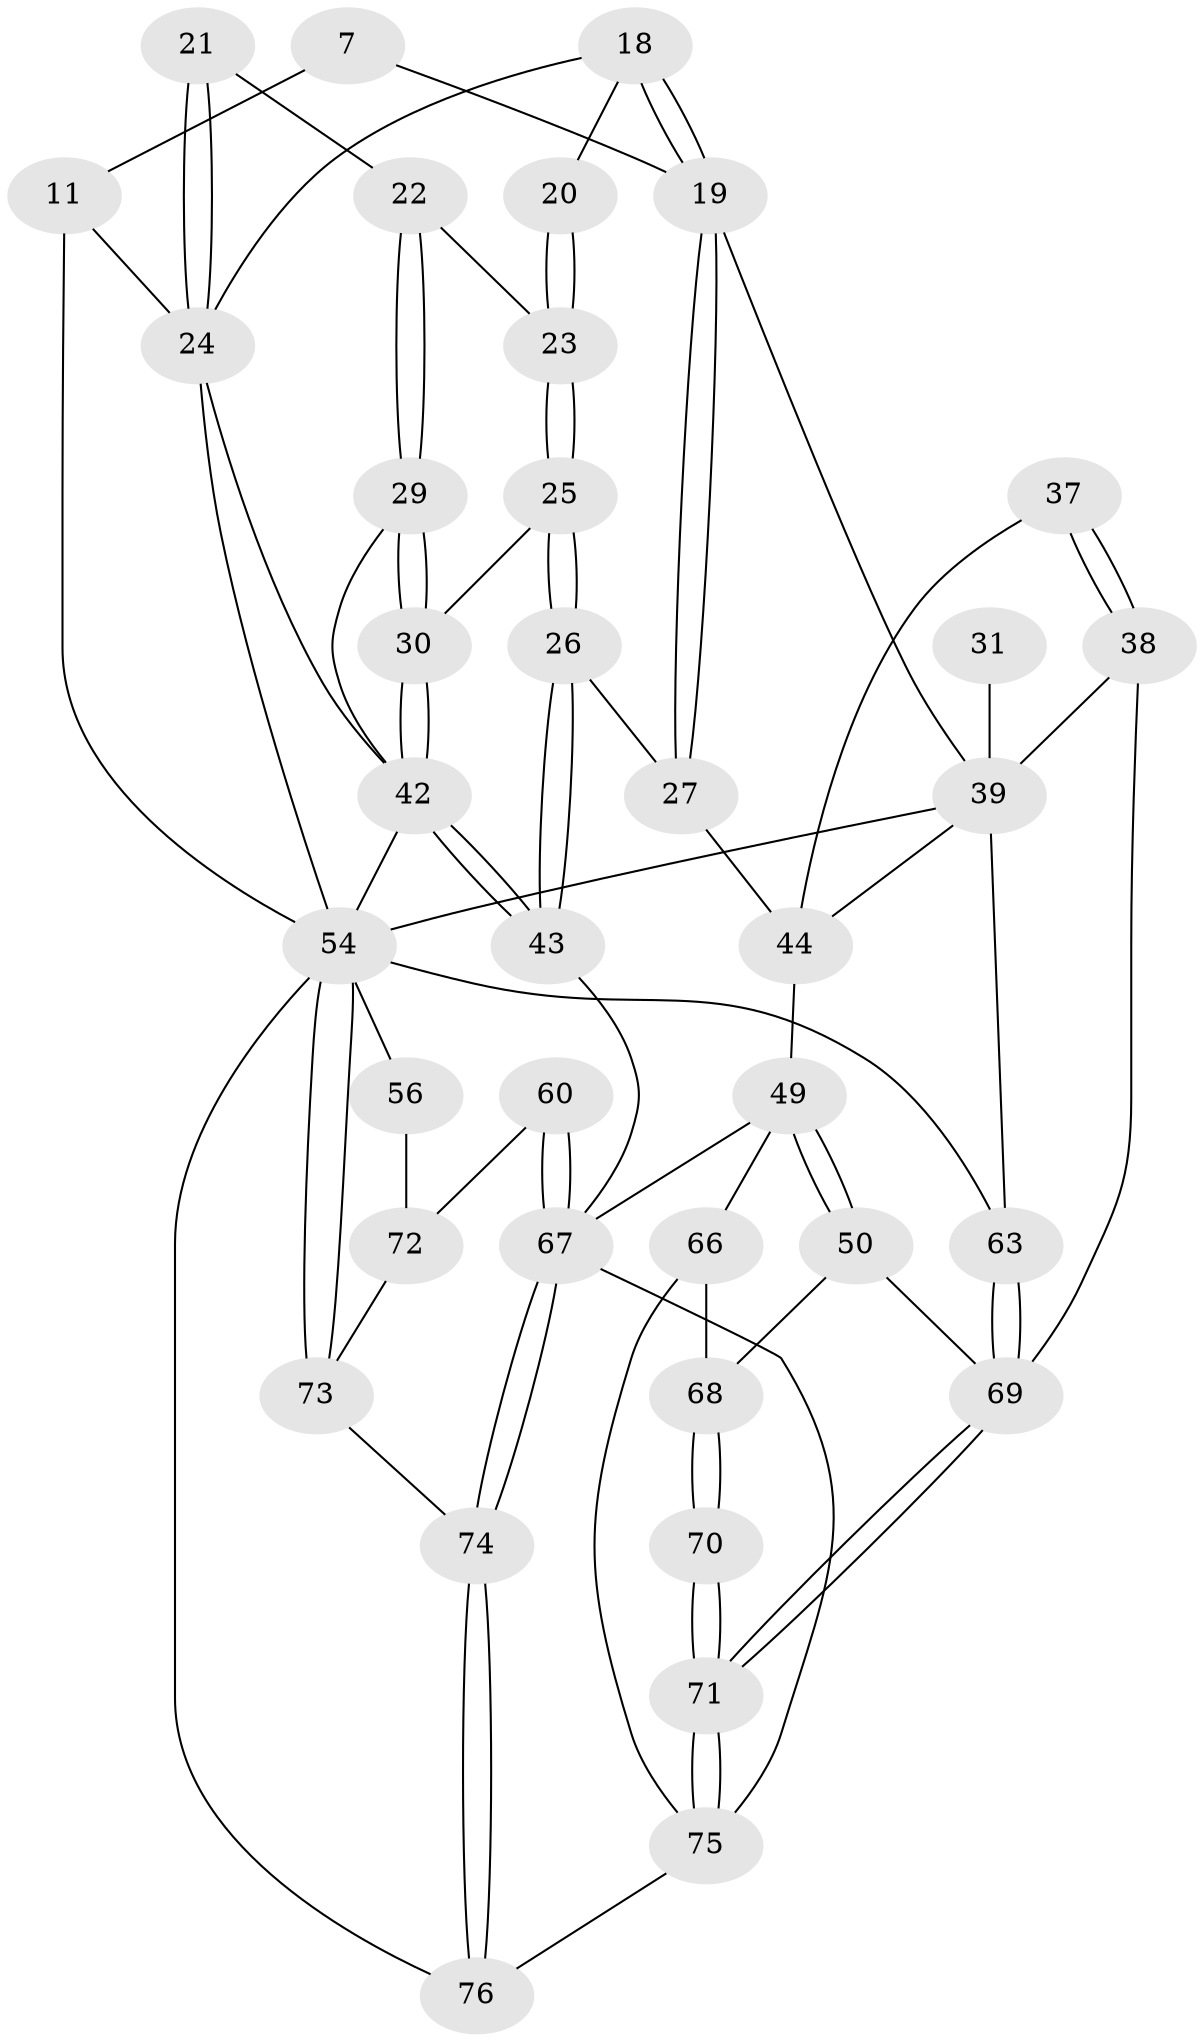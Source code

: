 // original degree distribution, {3: 0.02631578947368421, 4: 0.25, 5: 0.5, 6: 0.2236842105263158}
// Generated by graph-tools (version 1.1) at 2025/59/03/09/25 04:59:57]
// undirected, 38 vertices, 84 edges
graph export_dot {
graph [start="1"]
  node [color=gray90,style=filled];
  7 [pos="+0.6154534390838333+0"];
  11 [pos="+0.8941416570315909+0.05757386896943497",super="+2"];
  18 [pos="+0.513260357251747+0.23886753768217883",super="+17+16"];
  19 [pos="+0.4192428669401313+0.27960659804061366",super="+9+8"];
  20 [pos="+0.6528315364129914+0.22825583307347738"];
  21 [pos="+0.8599168676514508+0.21761875447352216"];
  22 [pos="+0.7675758124380891+0.27010381231193964"];
  23 [pos="+0.6584231352301304+0.2587137751423224"];
  24 [pos="+0.8689661362716947+0.22819362450008626",super="+13+14+15"];
  25 [pos="+0.6508448313450392+0.28587907704646354"];
  26 [pos="+0.5026920730423183+0.43458455830595166"];
  27 [pos="+0.48650146112201276+0.4299804926415245"];
  29 [pos="+0.7603263404951667+0.3706053899909242"];
  30 [pos="+0.7514542736083282+0.3811155418059116"];
  31 [pos="+0.15947037015951634+0.1707170658473098"];
  37 [pos="+0.008791060941528647+0.4679709077923169"];
  38 [pos="+0+0.5234168398416887"];
  39 [pos="+0+0.22034812997374442",super="+4+5+33"];
  42 [pos="+0.7339870109551158+0.5801084537235301",super="+40+28"];
  43 [pos="+0.7013055512977359+0.6056906465138392"];
  44 [pos="+0.31568186161741896+0.5776112684459058",super="+35+36"];
  49 [pos="+0.288736675591784+0.6565939519821566",super="+48"];
  50 [pos="+0.15637692427165828+0.7507167818160891"];
  54 [pos="+1+0.9654850657453417",super="+53+41"];
  56 [pos="+1+0.6007734332552538",super="+55"];
  60 [pos="+0.7434470796730241+0.6929687324335893"];
  63 [pos="+0+1"];
  66 [pos="+0.41429163908306155+0.8289594514597175",super="+58"];
  67 [pos="+0.6751248182412168+0.9435447729508682",super="+64+46+45"];
  68 [pos="+0.37543561413109855+0.8404635620445278",super="+62"];
  69 [pos="+0+1",super="+51+52"];
  70 [pos="+0.20064360615545712+0.9847788091448617"];
  71 [pos="+0.14780249377717897+1"];
  72 [pos="+0.8649526650418377+0.8196511643329324",super="+59"];
  73 [pos="+0.8368275275780692+0.9229935139440056"];
  74 [pos="+0.7467536976671783+1"];
  75 [pos="+0.38196431084385307+1",super="+65"];
  76 [pos="+0.7524334470907422+1"];
  7 -- 11 [weight=2];
  7 -- 19;
  11 -- 54;
  11 -- 24;
  18 -- 19 [weight=2];
  18 -- 19;
  18 -- 20 [weight=2];
  18 -- 24;
  19 -- 27;
  19 -- 27;
  19 -- 39;
  20 -- 23;
  20 -- 23;
  21 -- 22;
  21 -- 24 [weight=2];
  21 -- 24;
  22 -- 23;
  22 -- 29;
  22 -- 29;
  23 -- 25;
  23 -- 25;
  24 -- 54;
  24 -- 42;
  25 -- 26;
  25 -- 26;
  25 -- 30;
  26 -- 27;
  26 -- 43;
  26 -- 43;
  27 -- 44;
  29 -- 30;
  29 -- 30;
  29 -- 42;
  30 -- 42;
  30 -- 42;
  31 -- 39 [weight=3];
  37 -- 38;
  37 -- 38;
  37 -- 44 [weight=2];
  38 -- 39;
  38 -- 69;
  39 -- 63;
  39 -- 54;
  39 -- 44 [weight=2];
  42 -- 43;
  42 -- 43;
  42 -- 54;
  43 -- 67;
  44 -- 49;
  49 -- 50;
  49 -- 50;
  49 -- 66 [weight=2];
  49 -- 67;
  50 -- 69;
  50 -- 68;
  54 -- 73;
  54 -- 73;
  54 -- 76;
  54 -- 63;
  54 -- 56 [weight=2];
  56 -- 72 [weight=2];
  60 -- 67 [weight=2];
  60 -- 67;
  60 -- 72;
  63 -- 69 [weight=2];
  63 -- 69;
  66 -- 68 [weight=2];
  66 -- 75;
  67 -- 74;
  67 -- 74;
  67 -- 75;
  68 -- 70 [weight=2];
  68 -- 70;
  69 -- 71;
  69 -- 71;
  70 -- 71;
  70 -- 71;
  71 -- 75;
  71 -- 75;
  72 -- 73;
  73 -- 74;
  74 -- 76;
  74 -- 76;
  75 -- 76;
}
